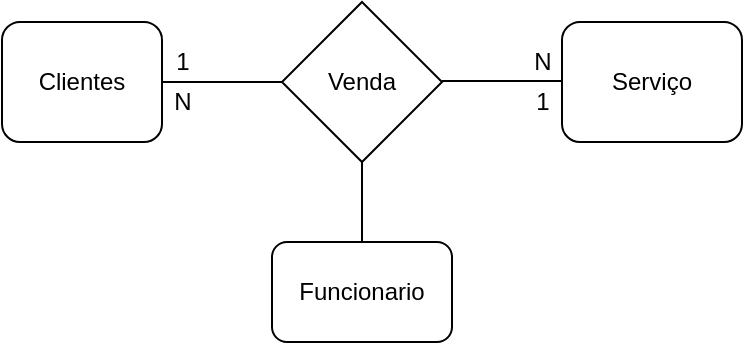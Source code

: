 <mxfile version="14.8.5" type="device"><diagram id="R2lEEEUBdFMjLlhIrx00" name="Page-1"><mxGraphModel dx="526" dy="450" grid="1" gridSize="10" guides="1" tooltips="1" connect="1" arrows="1" fold="1" page="1" pageScale="1" pageWidth="850" pageHeight="1100" math="0" shadow="0" extFonts="Permanent Marker^https://fonts.googleapis.com/css?family=Permanent+Marker"><root><mxCell id="0"/><mxCell id="1" parent="0"/><mxCell id="1av7AsenT9-WxR5IzHjn-2" value="Clientes" style="rounded=1;whiteSpace=wrap;html=1;" vertex="1" parent="1"><mxGeometry x="120" y="120" width="80" height="60" as="geometry"/></mxCell><mxCell id="1av7AsenT9-WxR5IzHjn-4" value="Venda" style="rhombus;whiteSpace=wrap;html=1;" vertex="1" parent="1"><mxGeometry x="260" y="110" width="80" height="80" as="geometry"/></mxCell><mxCell id="1av7AsenT9-WxR5IzHjn-6" value="Serviço" style="rounded=1;whiteSpace=wrap;html=1;" vertex="1" parent="1"><mxGeometry x="400" y="120" width="90" height="60" as="geometry"/></mxCell><mxCell id="1av7AsenT9-WxR5IzHjn-8" value="" style="endArrow=none;html=1;exitX=1;exitY=0.5;exitDx=0;exitDy=0;entryX=0;entryY=0.5;entryDx=0;entryDy=0;" edge="1" parent="1" source="1av7AsenT9-WxR5IzHjn-2" target="1av7AsenT9-WxR5IzHjn-4"><mxGeometry width="50" height="50" relative="1" as="geometry"><mxPoint x="330" y="120" as="sourcePoint"/><mxPoint x="380" y="70" as="targetPoint"/></mxGeometry></mxCell><mxCell id="1av7AsenT9-WxR5IzHjn-9" value="" style="endArrow=none;html=1;exitX=1;exitY=0.5;exitDx=0;exitDy=0;entryX=0;entryY=0.5;entryDx=0;entryDy=0;" edge="1" parent="1"><mxGeometry width="50" height="50" relative="1" as="geometry"><mxPoint x="340" y="149.5" as="sourcePoint"/><mxPoint x="400" y="149.5" as="targetPoint"/></mxGeometry></mxCell><mxCell id="1av7AsenT9-WxR5IzHjn-10" value="1" style="text;html=1;align=center;verticalAlign=middle;resizable=0;points=[];autosize=1;strokeColor=none;" vertex="1" parent="1"><mxGeometry x="200" y="130" width="20" height="20" as="geometry"/></mxCell><mxCell id="1av7AsenT9-WxR5IzHjn-11" value="N" style="text;html=1;align=center;verticalAlign=middle;resizable=0;points=[];autosize=1;strokeColor=none;" vertex="1" parent="1"><mxGeometry x="380" y="130" width="20" height="20" as="geometry"/></mxCell><mxCell id="1av7AsenT9-WxR5IzHjn-12" value="1" style="text;html=1;align=center;verticalAlign=middle;resizable=0;points=[];autosize=1;strokeColor=none;" vertex="1" parent="1"><mxGeometry x="380" y="150" width="20" height="20" as="geometry"/></mxCell><mxCell id="1av7AsenT9-WxR5IzHjn-13" value="N" style="text;html=1;align=center;verticalAlign=middle;resizable=0;points=[];autosize=1;strokeColor=none;" vertex="1" parent="1"><mxGeometry x="200" y="150" width="20" height="20" as="geometry"/></mxCell><mxCell id="1av7AsenT9-WxR5IzHjn-15" value="Funcionario" style="rounded=1;whiteSpace=wrap;html=1;" vertex="1" parent="1"><mxGeometry x="255" y="230" width="90" height="50" as="geometry"/></mxCell><mxCell id="1av7AsenT9-WxR5IzHjn-16" value="" style="endArrow=none;html=1;entryX=0.5;entryY=1;entryDx=0;entryDy=0;exitX=0.5;exitY=0;exitDx=0;exitDy=0;" edge="1" parent="1" source="1av7AsenT9-WxR5IzHjn-15" target="1av7AsenT9-WxR5IzHjn-4"><mxGeometry width="50" height="50" relative="1" as="geometry"><mxPoint x="220" y="220" as="sourcePoint"/><mxPoint x="270" y="170" as="targetPoint"/></mxGeometry></mxCell></root></mxGraphModel></diagram></mxfile>